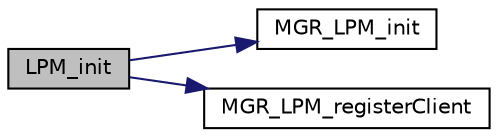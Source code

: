 digraph "LPM_init"
{
 // INTERACTIVE_SVG=YES
 // LATEX_PDF_SIZE
  edge [fontname="Helvetica",fontsize="10",labelfontname="Helvetica",labelfontsize="10"];
  node [fontname="Helvetica",fontsize="10",shape=record];
  rankdir="LR";
  Node1 [label="LPM_init",height=0.2,width=0.4,color="black", fillcolor="grey75", style="filled", fontcolor="black",tooltip="Initializes the LPM management and register clients such as the Kineis stack client."];
  Node1 -> Node2 [color="midnightblue",fontsize="10",style="solid",fontname="Helvetica"];
  Node2 [label="MGR_LPM_init",height=0.2,width=0.4,color="black", fillcolor="white", style="filled",URL="$db/dca/group___m_g_r___l_p_m.html#gab9603672d9a4e59ebeaf71f704373173",tooltip="This initialize the callback client tab with NULL pointer."];
  Node1 -> Node3 [color="midnightblue",fontsize="10",style="solid",fontname="Helvetica"];
  Node3 [label="MGR_LPM_registerClient",height=0.2,width=0.4,color="black", fillcolor="white", style="filled",URL="$db/dca/group___m_g_r___l_p_m.html#gab855de5c70e67980c2e838a6ba03a7a8",tooltip="This function adds a client in the client table."];
}
